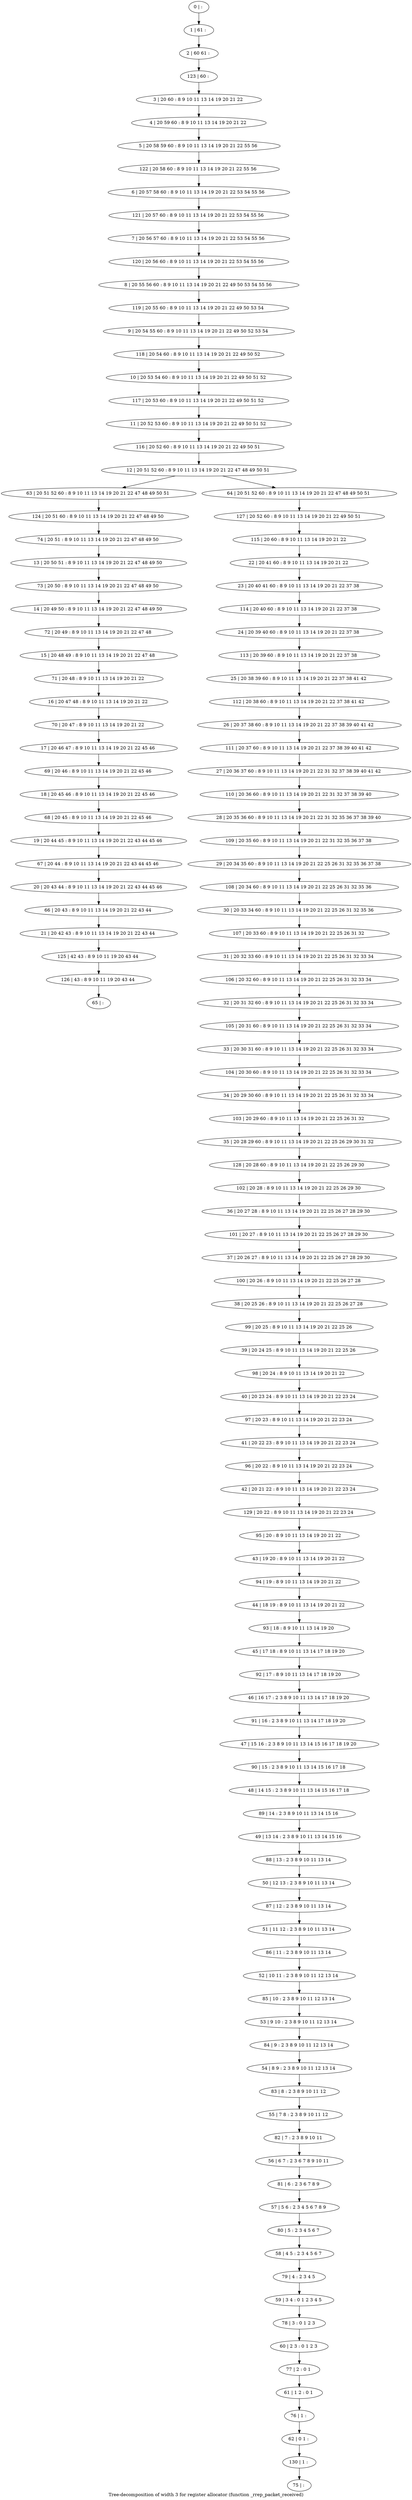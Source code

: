 digraph G {
graph [label="Tree-decomposition of width 3 for register allocator (function _rrep_packet_received)"]
0[label="0 | : "];
1[label="1 | 61 : "];
2[label="2 | 60 61 : "];
3[label="3 | 20 60 : 8 9 10 11 13 14 19 20 21 22 "];
4[label="4 | 20 59 60 : 8 9 10 11 13 14 19 20 21 22 "];
5[label="5 | 20 58 59 60 : 8 9 10 11 13 14 19 20 21 22 55 56 "];
6[label="6 | 20 57 58 60 : 8 9 10 11 13 14 19 20 21 22 53 54 55 56 "];
7[label="7 | 20 56 57 60 : 8 9 10 11 13 14 19 20 21 22 53 54 55 56 "];
8[label="8 | 20 55 56 60 : 8 9 10 11 13 14 19 20 21 22 49 50 53 54 55 56 "];
9[label="9 | 20 54 55 60 : 8 9 10 11 13 14 19 20 21 22 49 50 52 53 54 "];
10[label="10 | 20 53 54 60 : 8 9 10 11 13 14 19 20 21 22 49 50 51 52 "];
11[label="11 | 20 52 53 60 : 8 9 10 11 13 14 19 20 21 22 49 50 51 52 "];
12[label="12 | 20 51 52 60 : 8 9 10 11 13 14 19 20 21 22 47 48 49 50 51 "];
13[label="13 | 20 50 51 : 8 9 10 11 13 14 19 20 21 22 47 48 49 50 "];
14[label="14 | 20 49 50 : 8 9 10 11 13 14 19 20 21 22 47 48 49 50 "];
15[label="15 | 20 48 49 : 8 9 10 11 13 14 19 20 21 22 47 48 "];
16[label="16 | 20 47 48 : 8 9 10 11 13 14 19 20 21 22 "];
17[label="17 | 20 46 47 : 8 9 10 11 13 14 19 20 21 22 45 46 "];
18[label="18 | 20 45 46 : 8 9 10 11 13 14 19 20 21 22 45 46 "];
19[label="19 | 20 44 45 : 8 9 10 11 13 14 19 20 21 22 43 44 45 46 "];
20[label="20 | 20 43 44 : 8 9 10 11 13 14 19 20 21 22 43 44 45 46 "];
21[label="21 | 20 42 43 : 8 9 10 11 13 14 19 20 21 22 43 44 "];
22[label="22 | 20 41 60 : 8 9 10 11 13 14 19 20 21 22 "];
23[label="23 | 20 40 41 60 : 8 9 10 11 13 14 19 20 21 22 37 38 "];
24[label="24 | 20 39 40 60 : 8 9 10 11 13 14 19 20 21 22 37 38 "];
25[label="25 | 20 38 39 60 : 8 9 10 11 13 14 19 20 21 22 37 38 41 42 "];
26[label="26 | 20 37 38 60 : 8 9 10 11 13 14 19 20 21 22 37 38 39 40 41 42 "];
27[label="27 | 20 36 37 60 : 8 9 10 11 13 14 19 20 21 22 31 32 37 38 39 40 41 42 "];
28[label="28 | 20 35 36 60 : 8 9 10 11 13 14 19 20 21 22 31 32 35 36 37 38 39 40 "];
29[label="29 | 20 34 35 60 : 8 9 10 11 13 14 19 20 21 22 25 26 31 32 35 36 37 38 "];
30[label="30 | 20 33 34 60 : 8 9 10 11 13 14 19 20 21 22 25 26 31 32 35 36 "];
31[label="31 | 20 32 33 60 : 8 9 10 11 13 14 19 20 21 22 25 26 31 32 33 34 "];
32[label="32 | 20 31 32 60 : 8 9 10 11 13 14 19 20 21 22 25 26 31 32 33 34 "];
33[label="33 | 20 30 31 60 : 8 9 10 11 13 14 19 20 21 22 25 26 31 32 33 34 "];
34[label="34 | 20 29 30 60 : 8 9 10 11 13 14 19 20 21 22 25 26 31 32 33 34 "];
35[label="35 | 20 28 29 60 : 8 9 10 11 13 14 19 20 21 22 25 26 29 30 31 32 "];
36[label="36 | 20 27 28 : 8 9 10 11 13 14 19 20 21 22 25 26 27 28 29 30 "];
37[label="37 | 20 26 27 : 8 9 10 11 13 14 19 20 21 22 25 26 27 28 29 30 "];
38[label="38 | 20 25 26 : 8 9 10 11 13 14 19 20 21 22 25 26 27 28 "];
39[label="39 | 20 24 25 : 8 9 10 11 13 14 19 20 21 22 25 26 "];
40[label="40 | 20 23 24 : 8 9 10 11 13 14 19 20 21 22 23 24 "];
41[label="41 | 20 22 23 : 8 9 10 11 13 14 19 20 21 22 23 24 "];
42[label="42 | 20 21 22 : 8 9 10 11 13 14 19 20 21 22 23 24 "];
43[label="43 | 19 20 : 8 9 10 11 13 14 19 20 21 22 "];
44[label="44 | 18 19 : 8 9 10 11 13 14 19 20 21 22 "];
45[label="45 | 17 18 : 8 9 10 11 13 14 17 18 19 20 "];
46[label="46 | 16 17 : 2 3 8 9 10 11 13 14 17 18 19 20 "];
47[label="47 | 15 16 : 2 3 8 9 10 11 13 14 15 16 17 18 19 20 "];
48[label="48 | 14 15 : 2 3 8 9 10 11 13 14 15 16 17 18 "];
49[label="49 | 13 14 : 2 3 8 9 10 11 13 14 15 16 "];
50[label="50 | 12 13 : 2 3 8 9 10 11 13 14 "];
51[label="51 | 11 12 : 2 3 8 9 10 11 13 14 "];
52[label="52 | 10 11 : 2 3 8 9 10 11 12 13 14 "];
53[label="53 | 9 10 : 2 3 8 9 10 11 12 13 14 "];
54[label="54 | 8 9 : 2 3 8 9 10 11 12 13 14 "];
55[label="55 | 7 8 : 2 3 8 9 10 11 12 "];
56[label="56 | 6 7 : 2 3 6 7 8 9 10 11 "];
57[label="57 | 5 6 : 2 3 4 5 6 7 8 9 "];
58[label="58 | 4 5 : 2 3 4 5 6 7 "];
59[label="59 | 3 4 : 0 1 2 3 4 5 "];
60[label="60 | 2 3 : 0 1 2 3 "];
61[label="61 | 1 2 : 0 1 "];
62[label="62 | 0 1 : "];
63[label="63 | 20 51 52 60 : 8 9 10 11 13 14 19 20 21 22 47 48 49 50 51 "];
64[label="64 | 20 51 52 60 : 8 9 10 11 13 14 19 20 21 22 47 48 49 50 51 "];
65[label="65 | : "];
66[label="66 | 20 43 : 8 9 10 11 13 14 19 20 21 22 43 44 "];
67[label="67 | 20 44 : 8 9 10 11 13 14 19 20 21 22 43 44 45 46 "];
68[label="68 | 20 45 : 8 9 10 11 13 14 19 20 21 22 45 46 "];
69[label="69 | 20 46 : 8 9 10 11 13 14 19 20 21 22 45 46 "];
70[label="70 | 20 47 : 8 9 10 11 13 14 19 20 21 22 "];
71[label="71 | 20 48 : 8 9 10 11 13 14 19 20 21 22 "];
72[label="72 | 20 49 : 8 9 10 11 13 14 19 20 21 22 47 48 "];
73[label="73 | 20 50 : 8 9 10 11 13 14 19 20 21 22 47 48 49 50 "];
74[label="74 | 20 51 : 8 9 10 11 13 14 19 20 21 22 47 48 49 50 "];
75[label="75 | : "];
76[label="76 | 1 : "];
77[label="77 | 2 : 0 1 "];
78[label="78 | 3 : 0 1 2 3 "];
79[label="79 | 4 : 2 3 4 5 "];
80[label="80 | 5 : 2 3 4 5 6 7 "];
81[label="81 | 6 : 2 3 6 7 8 9 "];
82[label="82 | 7 : 2 3 8 9 10 11 "];
83[label="83 | 8 : 2 3 8 9 10 11 12 "];
84[label="84 | 9 : 2 3 8 9 10 11 12 13 14 "];
85[label="85 | 10 : 2 3 8 9 10 11 12 13 14 "];
86[label="86 | 11 : 2 3 8 9 10 11 13 14 "];
87[label="87 | 12 : 2 3 8 9 10 11 13 14 "];
88[label="88 | 13 : 2 3 8 9 10 11 13 14 "];
89[label="89 | 14 : 2 3 8 9 10 11 13 14 15 16 "];
90[label="90 | 15 : 2 3 8 9 10 11 13 14 15 16 17 18 "];
91[label="91 | 16 : 2 3 8 9 10 11 13 14 17 18 19 20 "];
92[label="92 | 17 : 8 9 10 11 13 14 17 18 19 20 "];
93[label="93 | 18 : 8 9 10 11 13 14 19 20 "];
94[label="94 | 19 : 8 9 10 11 13 14 19 20 21 22 "];
95[label="95 | 20 : 8 9 10 11 13 14 19 20 21 22 "];
96[label="96 | 20 22 : 8 9 10 11 13 14 19 20 21 22 23 24 "];
97[label="97 | 20 23 : 8 9 10 11 13 14 19 20 21 22 23 24 "];
98[label="98 | 20 24 : 8 9 10 11 13 14 19 20 21 22 "];
99[label="99 | 20 25 : 8 9 10 11 13 14 19 20 21 22 25 26 "];
100[label="100 | 20 26 : 8 9 10 11 13 14 19 20 21 22 25 26 27 28 "];
101[label="101 | 20 27 : 8 9 10 11 13 14 19 20 21 22 25 26 27 28 29 30 "];
102[label="102 | 20 28 : 8 9 10 11 13 14 19 20 21 22 25 26 29 30 "];
103[label="103 | 20 29 60 : 8 9 10 11 13 14 19 20 21 22 25 26 31 32 "];
104[label="104 | 20 30 60 : 8 9 10 11 13 14 19 20 21 22 25 26 31 32 33 34 "];
105[label="105 | 20 31 60 : 8 9 10 11 13 14 19 20 21 22 25 26 31 32 33 34 "];
106[label="106 | 20 32 60 : 8 9 10 11 13 14 19 20 21 22 25 26 31 32 33 34 "];
107[label="107 | 20 33 60 : 8 9 10 11 13 14 19 20 21 22 25 26 31 32 "];
108[label="108 | 20 34 60 : 8 9 10 11 13 14 19 20 21 22 25 26 31 32 35 36 "];
109[label="109 | 20 35 60 : 8 9 10 11 13 14 19 20 21 22 31 32 35 36 37 38 "];
110[label="110 | 20 36 60 : 8 9 10 11 13 14 19 20 21 22 31 32 37 38 39 40 "];
111[label="111 | 20 37 60 : 8 9 10 11 13 14 19 20 21 22 37 38 39 40 41 42 "];
112[label="112 | 20 38 60 : 8 9 10 11 13 14 19 20 21 22 37 38 41 42 "];
113[label="113 | 20 39 60 : 8 9 10 11 13 14 19 20 21 22 37 38 "];
114[label="114 | 20 40 60 : 8 9 10 11 13 14 19 20 21 22 37 38 "];
115[label="115 | 20 60 : 8 9 10 11 13 14 19 20 21 22 "];
116[label="116 | 20 52 60 : 8 9 10 11 13 14 19 20 21 22 49 50 51 "];
117[label="117 | 20 53 60 : 8 9 10 11 13 14 19 20 21 22 49 50 51 52 "];
118[label="118 | 20 54 60 : 8 9 10 11 13 14 19 20 21 22 49 50 52 "];
119[label="119 | 20 55 60 : 8 9 10 11 13 14 19 20 21 22 49 50 53 54 "];
120[label="120 | 20 56 60 : 8 9 10 11 13 14 19 20 21 22 53 54 55 56 "];
121[label="121 | 20 57 60 : 8 9 10 11 13 14 19 20 21 22 53 54 55 56 "];
122[label="122 | 20 58 60 : 8 9 10 11 13 14 19 20 21 22 55 56 "];
123[label="123 | 60 : "];
124[label="124 | 20 51 60 : 8 9 10 11 13 14 19 20 21 22 47 48 49 50 "];
125[label="125 | 42 43 : 8 9 10 11 19 20 43 44 "];
126[label="126 | 43 : 8 9 10 11 19 20 43 44 "];
127[label="127 | 20 52 60 : 8 9 10 11 13 14 19 20 21 22 49 50 51 "];
128[label="128 | 20 28 60 : 8 9 10 11 13 14 19 20 21 22 25 26 29 30 "];
129[label="129 | 20 22 : 8 9 10 11 13 14 19 20 21 22 23 24 "];
130[label="130 | 1 : "];
0->1 ;
1->2 ;
3->4 ;
4->5 ;
22->23 ;
12->63 ;
12->64 ;
66->21 ;
20->66 ;
67->20 ;
19->67 ;
68->19 ;
18->68 ;
69->18 ;
17->69 ;
70->17 ;
16->70 ;
71->16 ;
15->71 ;
72->15 ;
14->72 ;
73->14 ;
13->73 ;
74->13 ;
76->62 ;
61->76 ;
77->61 ;
60->77 ;
78->60 ;
59->78 ;
79->59 ;
58->79 ;
80->58 ;
57->80 ;
81->57 ;
56->81 ;
82->56 ;
55->82 ;
83->55 ;
54->83 ;
84->54 ;
53->84 ;
85->53 ;
52->85 ;
86->52 ;
51->86 ;
87->51 ;
50->87 ;
88->50 ;
49->88 ;
89->49 ;
48->89 ;
90->48 ;
47->90 ;
91->47 ;
46->91 ;
92->46 ;
45->92 ;
93->45 ;
44->93 ;
94->44 ;
43->94 ;
95->43 ;
96->42 ;
41->96 ;
97->41 ;
40->97 ;
98->40 ;
39->98 ;
99->39 ;
38->99 ;
100->38 ;
37->100 ;
101->37 ;
36->101 ;
102->36 ;
103->35 ;
34->103 ;
104->34 ;
33->104 ;
105->33 ;
32->105 ;
106->32 ;
31->106 ;
107->31 ;
30->107 ;
108->30 ;
29->108 ;
109->29 ;
28->109 ;
110->28 ;
27->110 ;
111->27 ;
26->111 ;
112->26 ;
25->112 ;
113->25 ;
24->113 ;
114->24 ;
23->114 ;
115->22 ;
116->12 ;
11->116 ;
117->11 ;
10->117 ;
118->10 ;
9->118 ;
119->9 ;
8->119 ;
120->8 ;
7->120 ;
121->7 ;
6->121 ;
122->6 ;
5->122 ;
123->3 ;
2->123 ;
124->74 ;
63->124 ;
21->125 ;
126->65 ;
125->126 ;
127->115 ;
64->127 ;
128->102 ;
35->128 ;
129->95 ;
42->129 ;
130->75 ;
62->130 ;
}
